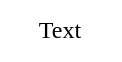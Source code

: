 <mxfile version="24.7.16">
  <diagram id="C5RBs43oDa-KdzZeNtuy" name="Page-1">
    <mxGraphModel dx="3457" dy="1868" grid="1" gridSize="10" guides="1" tooltips="1" connect="1" arrows="1" fold="1" page="1" pageScale="1" pageWidth="1920" pageHeight="1080" math="0" shadow="0">
      <root>
        <mxCell id="WIyWlLk6GJQsqaUBKTNV-0" />
        <mxCell id="WIyWlLk6GJQsqaUBKTNV-1" parent="WIyWlLk6GJQsqaUBKTNV-0" />
        <mxCell id="sKCnBn6jHw3cgLW9KgB4-0" value="Text" style="text;html=1;align=center;verticalAlign=middle;whiteSpace=wrap;rounded=0;fontFamily=Pretendard;fontSource=https%3A%2F%2Ffastly.jsdelivr.net%2Fgh%2FProject-Noonnu%2Fnoonfonts_2107%401.1%2FPretendard-Regular.woff;" vertex="1" parent="WIyWlLk6GJQsqaUBKTNV-1">
          <mxGeometry x="780" y="390" width="60" height="30" as="geometry" />
        </mxCell>
      </root>
    </mxGraphModel>
  </diagram>
</mxfile>
